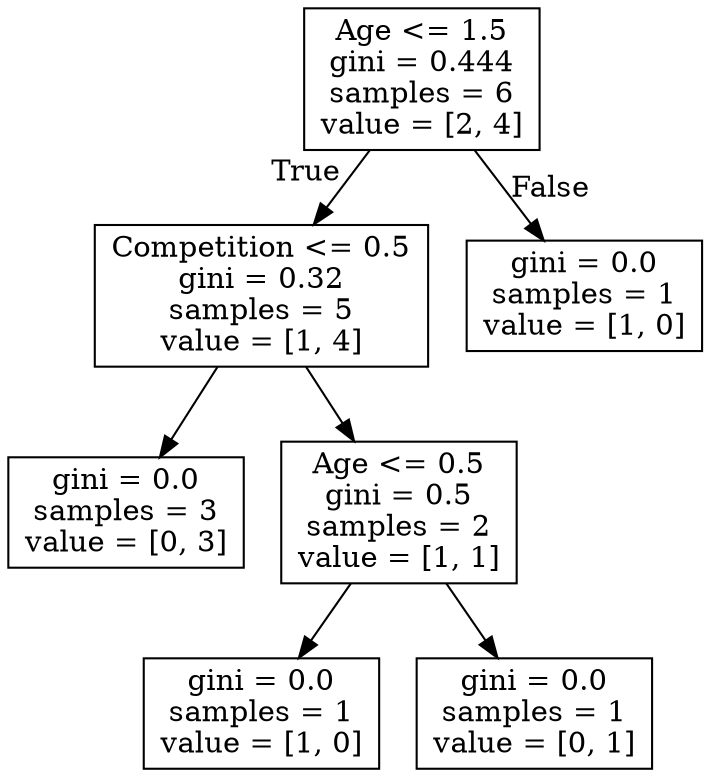 digraph Tree {
node [shape=box] ;
0 [label="Age <= 1.5\ngini = 0.444\nsamples = 6\nvalue = [2, 4]"] ;
1 [label="Competition <= 0.5\ngini = 0.32\nsamples = 5\nvalue = [1, 4]"] ;
0 -> 1 [labeldistance=2.5, labelangle=45, headlabel="True"] ;
2 [label="gini = 0.0\nsamples = 3\nvalue = [0, 3]"] ;
1 -> 2 ;
3 [label="Age <= 0.5\ngini = 0.5\nsamples = 2\nvalue = [1, 1]"] ;
1 -> 3 ;
4 [label="gini = 0.0\nsamples = 1\nvalue = [1, 0]"] ;
3 -> 4 ;
5 [label="gini = 0.0\nsamples = 1\nvalue = [0, 1]"] ;
3 -> 5 ;
6 [label="gini = 0.0\nsamples = 1\nvalue = [1, 0]"] ;
0 -> 6 [labeldistance=2.5, labelangle=-45, headlabel="False"] ;
}